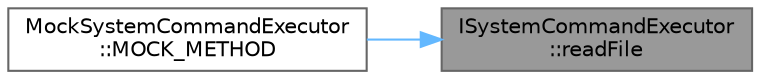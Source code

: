 digraph "ISystemCommandExecutor::readFile"
{
 // LATEX_PDF_SIZE
  bgcolor="transparent";
  edge [fontname=Helvetica,fontsize=10,labelfontname=Helvetica,labelfontsize=10];
  node [fontname=Helvetica,fontsize=10,shape=box,height=0.2,width=0.4];
  rankdir="RL";
  Node1 [id="Node000001",label="ISystemCommandExecutor\l::readFile",height=0.2,width=0.4,color="gray40", fillcolor="grey60", style="filled", fontcolor="black",tooltip=" "];
  Node1 -> Node2 [id="edge1_Node000001_Node000002",dir="back",color="steelblue1",style="solid",tooltip=" "];
  Node2 [id="Node000002",label="MockSystemCommandExecutor\l::MOCK_METHOD",height=0.2,width=0.4,color="grey40", fillcolor="white", style="filled",URL="$classMockSystemCommandExecutor.html#a6329467900f28d42f49451cddd94c388",tooltip="Mocked method to read a file."];
}
